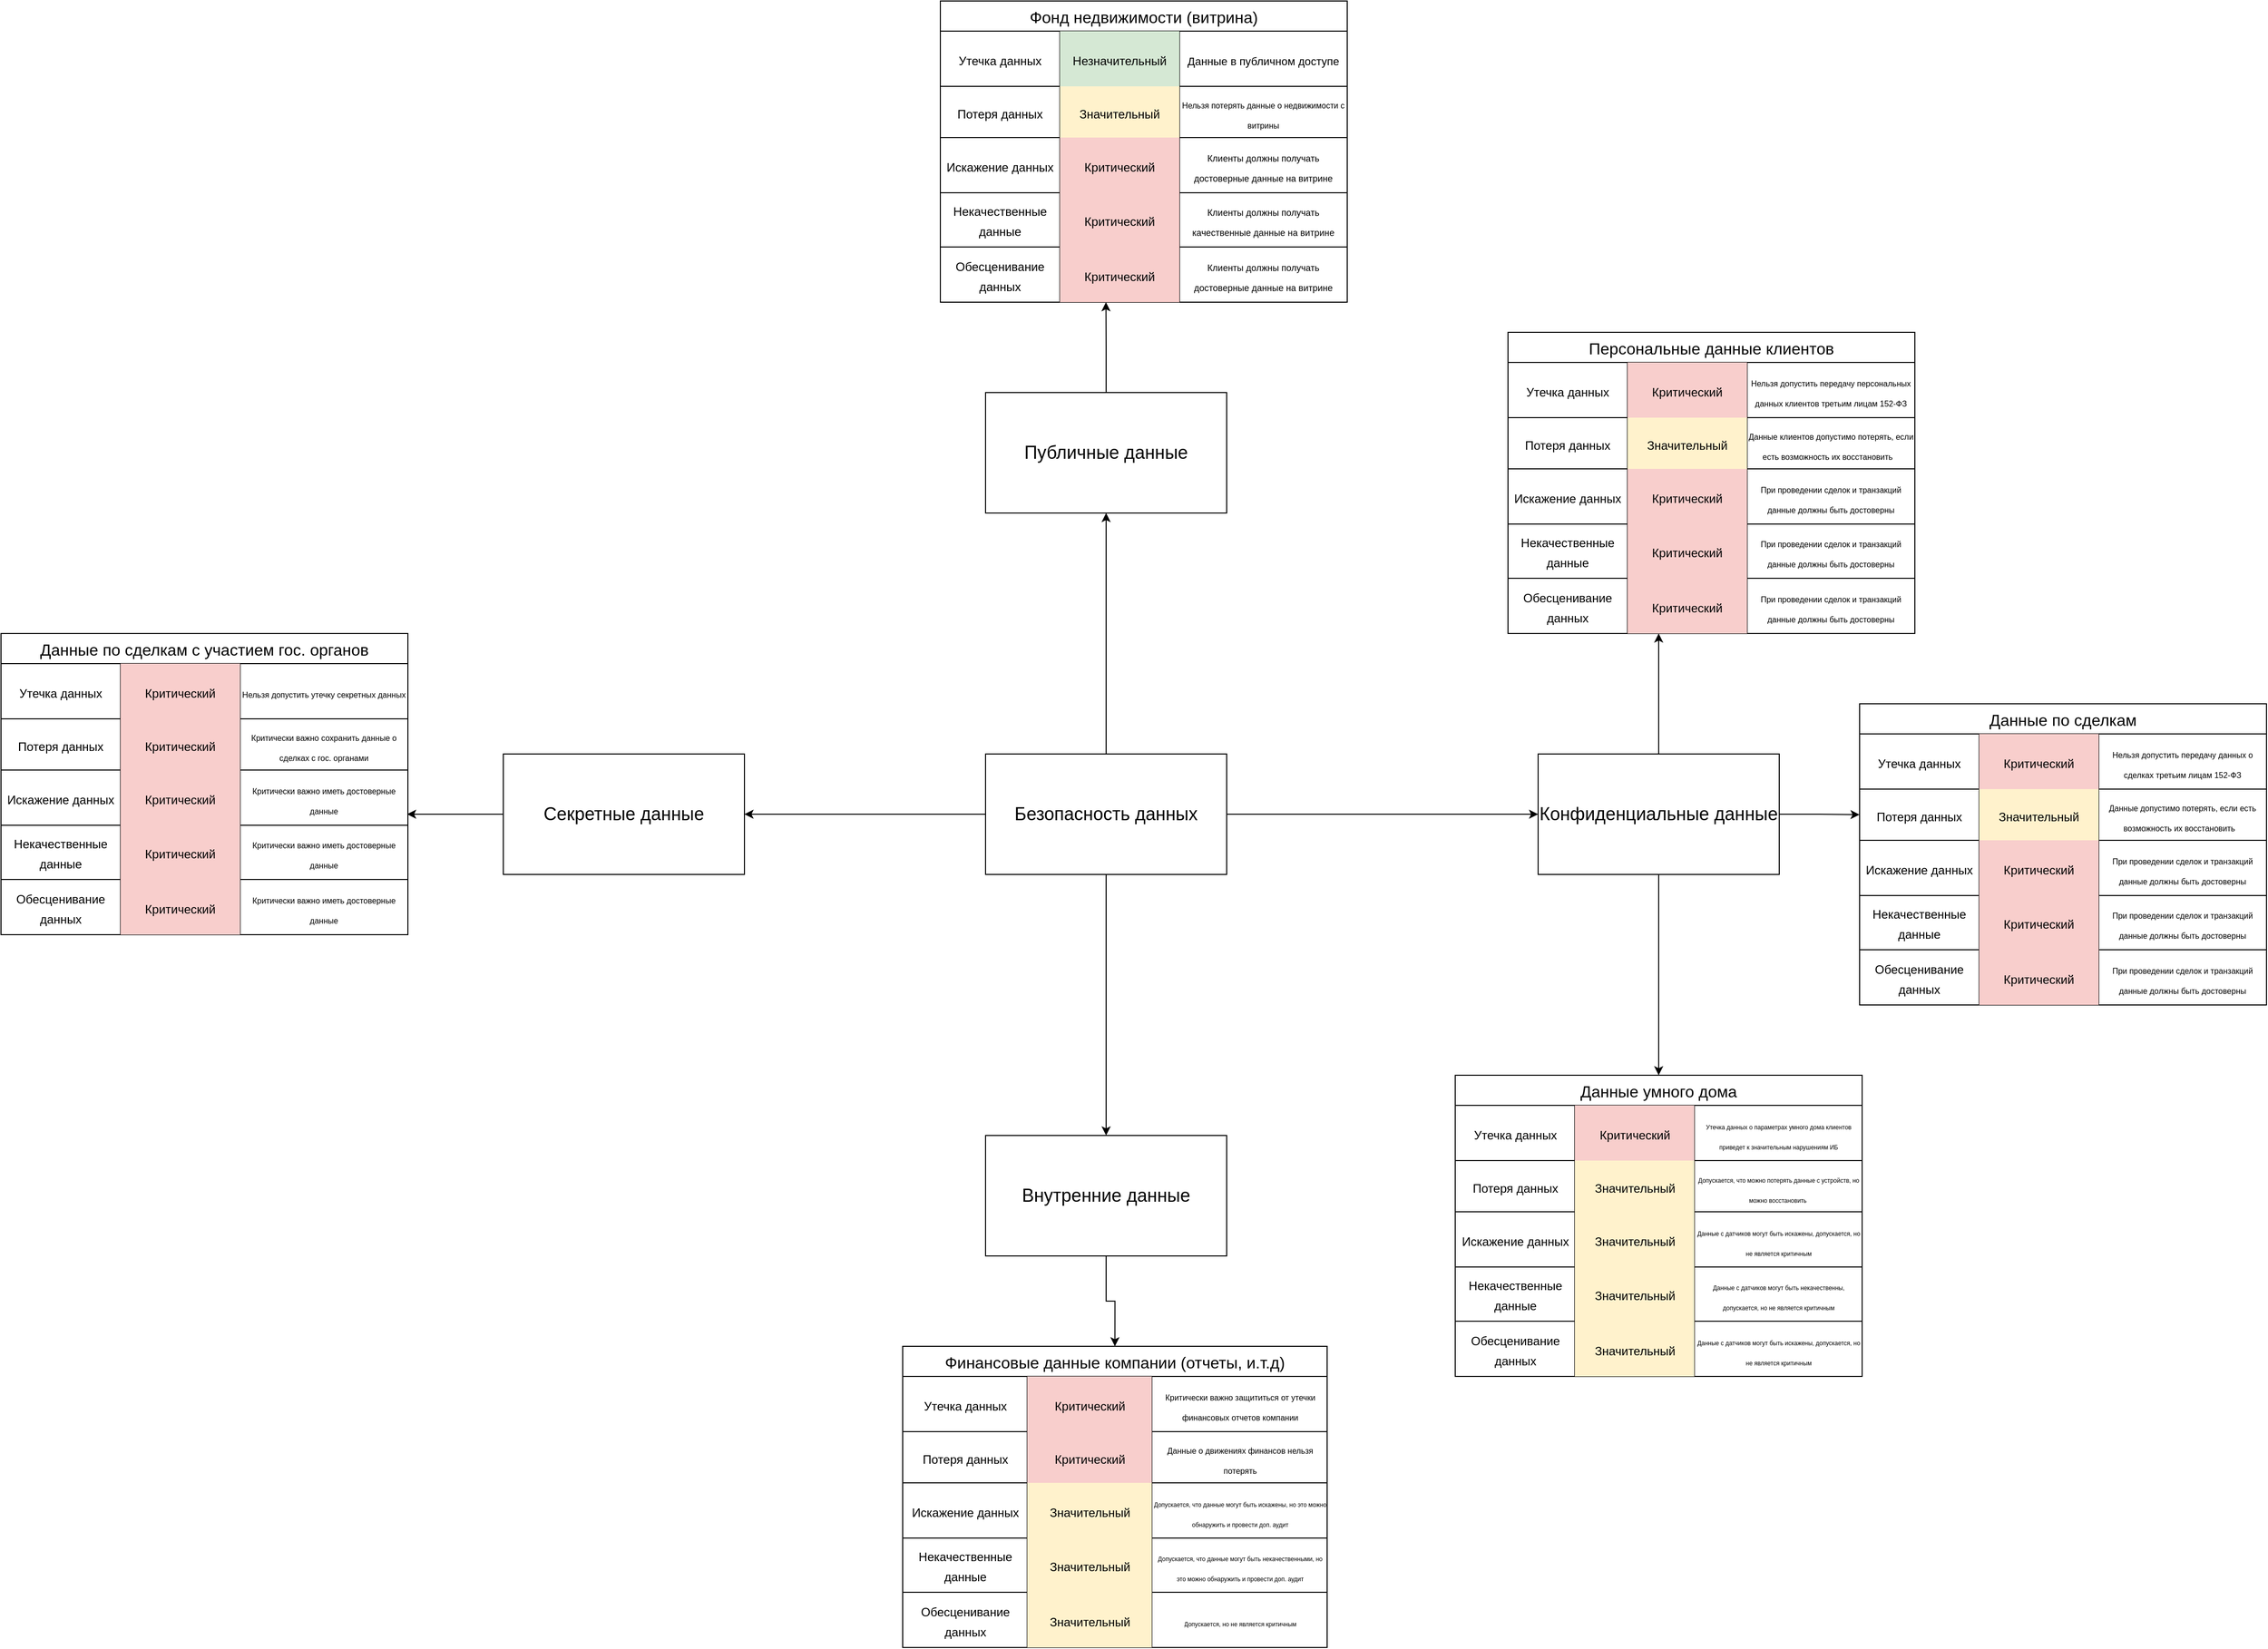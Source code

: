 <mxfile version="27.1.6">
  <diagram name="Страница — 1" id="-5jSchrYzSs2Ax-FUpMj">
    <mxGraphModel dx="5301" dy="3023" grid="1" gridSize="10" guides="1" tooltips="1" connect="1" arrows="1" fold="1" page="1" pageScale="1" pageWidth="1169" pageHeight="827" math="0" shadow="0">
      <root>
        <mxCell id="0" />
        <mxCell id="1" parent="0" />
        <mxCell id="GiMZDYjhRyIp7pm7bTPy-7" style="edgeStyle=orthogonalEdgeStyle;rounded=0;orthogonalLoop=1;jettySize=auto;html=1;entryX=0.5;entryY=1;entryDx=0;entryDy=0;" edge="1" parent="1" source="GiMZDYjhRyIp7pm7bTPy-1" target="GiMZDYjhRyIp7pm7bTPy-3">
          <mxGeometry relative="1" as="geometry" />
        </mxCell>
        <mxCell id="GiMZDYjhRyIp7pm7bTPy-8" style="edgeStyle=orthogonalEdgeStyle;rounded=0;orthogonalLoop=1;jettySize=auto;html=1;entryX=0;entryY=0.5;entryDx=0;entryDy=0;" edge="1" parent="1" source="GiMZDYjhRyIp7pm7bTPy-1" target="GiMZDYjhRyIp7pm7bTPy-5">
          <mxGeometry relative="1" as="geometry" />
        </mxCell>
        <mxCell id="GiMZDYjhRyIp7pm7bTPy-9" style="edgeStyle=orthogonalEdgeStyle;rounded=0;orthogonalLoop=1;jettySize=auto;html=1;" edge="1" parent="1" source="GiMZDYjhRyIp7pm7bTPy-1" target="GiMZDYjhRyIp7pm7bTPy-4">
          <mxGeometry relative="1" as="geometry" />
        </mxCell>
        <mxCell id="GiMZDYjhRyIp7pm7bTPy-10" style="edgeStyle=orthogonalEdgeStyle;rounded=0;orthogonalLoop=1;jettySize=auto;html=1;entryX=1;entryY=0.5;entryDx=0;entryDy=0;" edge="1" parent="1" source="GiMZDYjhRyIp7pm7bTPy-1" target="GiMZDYjhRyIp7pm7bTPy-6">
          <mxGeometry relative="1" as="geometry" />
        </mxCell>
        <mxCell id="GiMZDYjhRyIp7pm7bTPy-1" value="&lt;font style=&quot;font-size: 18px;&quot;&gt;Безопасность данных&lt;/font&gt;" style="rounded=0;whiteSpace=wrap;html=1;" vertex="1" parent="1">
          <mxGeometry x="410" y="320" width="240" height="120" as="geometry" />
        </mxCell>
        <mxCell id="GiMZDYjhRyIp7pm7bTPy-3" value="&lt;font style=&quot;font-size: 18px;&quot;&gt;Публичные данные&lt;/font&gt;" style="rounded=0;whiteSpace=wrap;html=1;" vertex="1" parent="1">
          <mxGeometry x="410" y="-40" width="240" height="120" as="geometry" />
        </mxCell>
        <mxCell id="GiMZDYjhRyIp7pm7bTPy-195" style="edgeStyle=orthogonalEdgeStyle;rounded=0;orthogonalLoop=1;jettySize=auto;html=1;entryX=0.5;entryY=0;entryDx=0;entryDy=0;" edge="1" parent="1" source="GiMZDYjhRyIp7pm7bTPy-4" target="GiMZDYjhRyIp7pm7bTPy-174">
          <mxGeometry relative="1" as="geometry" />
        </mxCell>
        <mxCell id="GiMZDYjhRyIp7pm7bTPy-4" value="&lt;font style=&quot;font-size: 18px;&quot;&gt;Внутренние данные&lt;/font&gt;" style="rounded=0;whiteSpace=wrap;html=1;" vertex="1" parent="1">
          <mxGeometry x="410" y="700" width="240" height="120" as="geometry" />
        </mxCell>
        <mxCell id="GiMZDYjhRyIp7pm7bTPy-128" style="edgeStyle=orthogonalEdgeStyle;rounded=0;orthogonalLoop=1;jettySize=auto;html=1;" edge="1" parent="1" source="GiMZDYjhRyIp7pm7bTPy-5">
          <mxGeometry relative="1" as="geometry">
            <mxPoint x="1080" y="200" as="targetPoint" />
          </mxGeometry>
        </mxCell>
        <mxCell id="GiMZDYjhRyIp7pm7bTPy-151" style="edgeStyle=orthogonalEdgeStyle;rounded=0;orthogonalLoop=1;jettySize=auto;html=1;entryX=0;entryY=0.5;entryDx=0;entryDy=0;" edge="1" parent="1" source="GiMZDYjhRyIp7pm7bTPy-5" target="GiMZDYjhRyIp7pm7bTPy-135">
          <mxGeometry relative="1" as="geometry" />
        </mxCell>
        <mxCell id="GiMZDYjhRyIp7pm7bTPy-173" style="edgeStyle=orthogonalEdgeStyle;rounded=0;orthogonalLoop=1;jettySize=auto;html=1;" edge="1" parent="1" source="GiMZDYjhRyIp7pm7bTPy-5" target="GiMZDYjhRyIp7pm7bTPy-152">
          <mxGeometry relative="1" as="geometry" />
        </mxCell>
        <mxCell id="GiMZDYjhRyIp7pm7bTPy-5" value="&lt;font style=&quot;font-size: 18px;&quot;&gt;Конфиденциальные данные&lt;/font&gt;" style="rounded=0;whiteSpace=wrap;html=1;" vertex="1" parent="1">
          <mxGeometry x="960" y="320" width="240" height="120" as="geometry" />
        </mxCell>
        <mxCell id="GiMZDYjhRyIp7pm7bTPy-6" value="&lt;font style=&quot;font-size: 18px;&quot;&gt;Секретные данные&lt;/font&gt;" style="rounded=0;whiteSpace=wrap;html=1;" vertex="1" parent="1">
          <mxGeometry x="-70" y="320" width="240" height="120" as="geometry" />
        </mxCell>
        <mxCell id="GiMZDYjhRyIp7pm7bTPy-81" value="Фонд недвижимости (витрина)" style="shape=table;startSize=30;container=1;collapsible=0;childLayout=tableLayout;strokeColor=default;fontSize=16;" vertex="1" parent="1">
          <mxGeometry x="365" y="-430" width="405" height="300" as="geometry" />
        </mxCell>
        <mxCell id="GiMZDYjhRyIp7pm7bTPy-82" value="" style="shape=tableRow;horizontal=0;startSize=0;swimlaneHead=0;swimlaneBody=0;strokeColor=inherit;top=0;left=0;bottom=0;right=0;collapsible=0;dropTarget=0;fillColor=none;points=[[0,0.5],[1,0.5]];portConstraint=eastwest;fontSize=16;" vertex="1" parent="GiMZDYjhRyIp7pm7bTPy-81">
          <mxGeometry y="30" width="405" height="55" as="geometry" />
        </mxCell>
        <mxCell id="GiMZDYjhRyIp7pm7bTPy-83" value="&lt;font style=&quot;font-size: 12px;&quot;&gt;Утечка данных&lt;/font&gt;" style="shape=partialRectangle;html=1;whiteSpace=wrap;connectable=0;strokeColor=inherit;overflow=hidden;fillColor=none;top=0;left=0;bottom=0;right=0;pointerEvents=1;fontSize=16;" vertex="1" parent="GiMZDYjhRyIp7pm7bTPy-82">
          <mxGeometry width="119" height="55" as="geometry">
            <mxRectangle width="119" height="55" as="alternateBounds" />
          </mxGeometry>
        </mxCell>
        <mxCell id="GiMZDYjhRyIp7pm7bTPy-84" value="&lt;font style=&quot;font-size: 12px;&quot;&gt;Незначительный&lt;/font&gt;" style="shape=partialRectangle;html=1;whiteSpace=wrap;connectable=0;strokeColor=#82b366;overflow=hidden;fillColor=#d5e8d4;top=0;left=0;bottom=0;right=0;pointerEvents=1;fontSize=16;" vertex="1" parent="GiMZDYjhRyIp7pm7bTPy-82">
          <mxGeometry x="119" width="119" height="55" as="geometry">
            <mxRectangle width="119" height="55" as="alternateBounds" />
          </mxGeometry>
        </mxCell>
        <mxCell id="GiMZDYjhRyIp7pm7bTPy-85" value="&lt;font style=&quot;font-size: 11px;&quot;&gt;Данные в публичном доступе&lt;/font&gt;" style="shape=partialRectangle;html=1;whiteSpace=wrap;connectable=0;strokeColor=inherit;overflow=hidden;fillColor=none;top=0;left=0;bottom=0;right=0;pointerEvents=1;fontSize=16;" vertex="1" parent="GiMZDYjhRyIp7pm7bTPy-82">
          <mxGeometry x="238" width="167" height="55" as="geometry">
            <mxRectangle width="167" height="55" as="alternateBounds" />
          </mxGeometry>
        </mxCell>
        <mxCell id="GiMZDYjhRyIp7pm7bTPy-86" value="" style="shape=tableRow;horizontal=0;startSize=0;swimlaneHead=0;swimlaneBody=0;strokeColor=inherit;top=0;left=0;bottom=0;right=0;collapsible=0;dropTarget=0;fillColor=none;points=[[0,0.5],[1,0.5]];portConstraint=eastwest;fontSize=16;" vertex="1" parent="GiMZDYjhRyIp7pm7bTPy-81">
          <mxGeometry y="85" width="405" height="51" as="geometry" />
        </mxCell>
        <mxCell id="GiMZDYjhRyIp7pm7bTPy-87" value="&lt;font style=&quot;font-size: 12px;&quot;&gt;Потеря данных&lt;/font&gt;" style="shape=partialRectangle;html=1;whiteSpace=wrap;connectable=0;strokeColor=inherit;overflow=hidden;fillColor=none;top=0;left=0;bottom=0;right=0;pointerEvents=1;fontSize=16;" vertex="1" parent="GiMZDYjhRyIp7pm7bTPy-86">
          <mxGeometry width="119" height="51" as="geometry">
            <mxRectangle width="119" height="51" as="alternateBounds" />
          </mxGeometry>
        </mxCell>
        <mxCell id="GiMZDYjhRyIp7pm7bTPy-88" value="&lt;font style=&quot;font-size: 12px;&quot;&gt;Значительный&lt;/font&gt;" style="shape=partialRectangle;html=1;whiteSpace=wrap;connectable=0;strokeColor=#d6b656;overflow=hidden;fillColor=#fff2cc;top=0;left=0;bottom=0;right=0;pointerEvents=1;fontSize=16;" vertex="1" parent="GiMZDYjhRyIp7pm7bTPy-86">
          <mxGeometry x="119" width="119" height="51" as="geometry">
            <mxRectangle width="119" height="51" as="alternateBounds" />
          </mxGeometry>
        </mxCell>
        <mxCell id="GiMZDYjhRyIp7pm7bTPy-89" value="&lt;span style=&quot;font-size: 8px;&quot;&gt;Нельзя потерять данные о недвижимости с витрины&lt;/span&gt;" style="shape=partialRectangle;html=1;whiteSpace=wrap;connectable=0;strokeColor=inherit;overflow=hidden;fillColor=none;top=0;left=0;bottom=0;right=0;pointerEvents=1;fontSize=16;align=center;" vertex="1" parent="GiMZDYjhRyIp7pm7bTPy-86">
          <mxGeometry x="238" width="167" height="51" as="geometry">
            <mxRectangle width="167" height="51" as="alternateBounds" />
          </mxGeometry>
        </mxCell>
        <mxCell id="GiMZDYjhRyIp7pm7bTPy-90" value="" style="shape=tableRow;horizontal=0;startSize=0;swimlaneHead=0;swimlaneBody=0;strokeColor=inherit;top=0;left=0;bottom=0;right=0;collapsible=0;dropTarget=0;fillColor=none;points=[[0,0.5],[1,0.5]];portConstraint=eastwest;fontSize=16;" vertex="1" parent="GiMZDYjhRyIp7pm7bTPy-81">
          <mxGeometry y="136" width="405" height="55" as="geometry" />
        </mxCell>
        <mxCell id="GiMZDYjhRyIp7pm7bTPy-91" value="&lt;font style=&quot;font-size: 12px;&quot;&gt;Искажение данных&lt;/font&gt;" style="shape=partialRectangle;html=1;whiteSpace=wrap;connectable=0;strokeColor=inherit;overflow=hidden;fillColor=none;top=0;left=0;bottom=0;right=0;pointerEvents=1;fontSize=16;" vertex="1" parent="GiMZDYjhRyIp7pm7bTPy-90">
          <mxGeometry width="119" height="55" as="geometry">
            <mxRectangle width="119" height="55" as="alternateBounds" />
          </mxGeometry>
        </mxCell>
        <mxCell id="GiMZDYjhRyIp7pm7bTPy-92" value="&lt;font style=&quot;font-size: 12px;&quot;&gt;Критический&lt;/font&gt;" style="shape=partialRectangle;html=1;whiteSpace=wrap;connectable=0;strokeColor=#b85450;overflow=hidden;fillColor=#f8cecc;top=0;left=0;bottom=0;right=0;pointerEvents=1;fontSize=16;" vertex="1" parent="GiMZDYjhRyIp7pm7bTPy-90">
          <mxGeometry x="119" width="119" height="55" as="geometry">
            <mxRectangle width="119" height="55" as="alternateBounds" />
          </mxGeometry>
        </mxCell>
        <mxCell id="GiMZDYjhRyIp7pm7bTPy-93" value="&lt;font style=&quot;font-size: 9px;&quot;&gt;Клиенты должны получать достоверные данные на витрине&lt;/font&gt;" style="shape=partialRectangle;html=1;whiteSpace=wrap;connectable=0;strokeColor=inherit;overflow=hidden;fillColor=none;top=0;left=0;bottom=0;right=0;pointerEvents=1;fontSize=16;" vertex="1" parent="GiMZDYjhRyIp7pm7bTPy-90">
          <mxGeometry x="238" width="167" height="55" as="geometry">
            <mxRectangle width="167" height="55" as="alternateBounds" />
          </mxGeometry>
        </mxCell>
        <mxCell id="GiMZDYjhRyIp7pm7bTPy-94" value="" style="shape=tableRow;horizontal=0;startSize=0;swimlaneHead=0;swimlaneBody=0;strokeColor=inherit;top=0;left=0;bottom=0;right=0;collapsible=0;dropTarget=0;fillColor=none;points=[[0,0.5],[1,0.5]];portConstraint=eastwest;fontSize=16;" vertex="1" parent="GiMZDYjhRyIp7pm7bTPy-81">
          <mxGeometry y="191" width="405" height="54" as="geometry" />
        </mxCell>
        <mxCell id="GiMZDYjhRyIp7pm7bTPy-95" value="&lt;font style=&quot;font-size: 12px;&quot;&gt;Некачественные данные&lt;/font&gt;" style="shape=partialRectangle;html=1;whiteSpace=wrap;connectable=0;strokeColor=inherit;overflow=hidden;fillColor=none;top=0;left=0;bottom=0;right=0;pointerEvents=1;fontSize=16;" vertex="1" parent="GiMZDYjhRyIp7pm7bTPy-94">
          <mxGeometry width="119" height="54" as="geometry">
            <mxRectangle width="119" height="54" as="alternateBounds" />
          </mxGeometry>
        </mxCell>
        <mxCell id="GiMZDYjhRyIp7pm7bTPy-96" value="&lt;font style=&quot;font-size: 12px;&quot;&gt;Критический&lt;/font&gt;" style="shape=partialRectangle;html=1;whiteSpace=wrap;connectable=0;strokeColor=#b85450;overflow=hidden;fillColor=#f8cecc;top=0;left=0;bottom=0;right=0;pointerEvents=1;fontSize=16;" vertex="1" parent="GiMZDYjhRyIp7pm7bTPy-94">
          <mxGeometry x="119" width="119" height="54" as="geometry">
            <mxRectangle width="119" height="54" as="alternateBounds" />
          </mxGeometry>
        </mxCell>
        <mxCell id="GiMZDYjhRyIp7pm7bTPy-97" value="&lt;span style=&quot;font-size: 9px;&quot;&gt;Клиенты должны получать качественные данные на витрине&lt;/span&gt;" style="shape=partialRectangle;html=1;whiteSpace=wrap;connectable=0;strokeColor=inherit;overflow=hidden;fillColor=none;top=0;left=0;bottom=0;right=0;pointerEvents=1;fontSize=16;" vertex="1" parent="GiMZDYjhRyIp7pm7bTPy-94">
          <mxGeometry x="238" width="167" height="54" as="geometry">
            <mxRectangle width="167" height="54" as="alternateBounds" />
          </mxGeometry>
        </mxCell>
        <mxCell id="GiMZDYjhRyIp7pm7bTPy-98" value="" style="shape=tableRow;horizontal=0;startSize=0;swimlaneHead=0;swimlaneBody=0;strokeColor=inherit;top=0;left=0;bottom=0;right=0;collapsible=0;dropTarget=0;fillColor=none;points=[[0,0.5],[1,0.5]];portConstraint=eastwest;fontSize=16;" vertex="1" parent="GiMZDYjhRyIp7pm7bTPy-81">
          <mxGeometry y="245" width="405" height="55" as="geometry" />
        </mxCell>
        <mxCell id="GiMZDYjhRyIp7pm7bTPy-99" value="&lt;font style=&quot;font-size: 12px;&quot;&gt;Обесценивание данных&lt;/font&gt;" style="shape=partialRectangle;html=1;whiteSpace=wrap;connectable=0;strokeColor=inherit;overflow=hidden;fillColor=none;top=0;left=0;bottom=0;right=0;pointerEvents=1;fontSize=16;" vertex="1" parent="GiMZDYjhRyIp7pm7bTPy-98">
          <mxGeometry width="119" height="55" as="geometry">
            <mxRectangle width="119" height="55" as="alternateBounds" />
          </mxGeometry>
        </mxCell>
        <mxCell id="GiMZDYjhRyIp7pm7bTPy-100" value="&lt;font style=&quot;font-size: 12px;&quot;&gt;Критический&lt;/font&gt;" style="shape=partialRectangle;html=1;whiteSpace=wrap;connectable=0;strokeColor=#b85450;overflow=hidden;fillColor=#f8cecc;top=0;left=0;bottom=0;right=0;pointerEvents=1;fontSize=16;" vertex="1" parent="GiMZDYjhRyIp7pm7bTPy-98">
          <mxGeometry x="119" width="119" height="55" as="geometry">
            <mxRectangle width="119" height="55" as="alternateBounds" />
          </mxGeometry>
        </mxCell>
        <mxCell id="GiMZDYjhRyIp7pm7bTPy-101" value="&lt;span style=&quot;font-size: 9px;&quot;&gt;Клиенты должны получать достоверные данные на витрине&lt;/span&gt;" style="shape=partialRectangle;html=1;whiteSpace=wrap;connectable=0;strokeColor=inherit;overflow=hidden;fillColor=none;top=0;left=0;bottom=0;right=0;pointerEvents=1;fontSize=16;" vertex="1" parent="GiMZDYjhRyIp7pm7bTPy-98">
          <mxGeometry x="238" width="167" height="55" as="geometry">
            <mxRectangle width="167" height="55" as="alternateBounds" />
          </mxGeometry>
        </mxCell>
        <mxCell id="GiMZDYjhRyIp7pm7bTPy-105" style="edgeStyle=orthogonalEdgeStyle;rounded=0;orthogonalLoop=1;jettySize=auto;html=1;entryX=0.407;entryY=1;entryDx=0;entryDy=0;entryPerimeter=0;" edge="1" parent="1" source="GiMZDYjhRyIp7pm7bTPy-3" target="GiMZDYjhRyIp7pm7bTPy-98">
          <mxGeometry relative="1" as="geometry" />
        </mxCell>
        <mxCell id="GiMZDYjhRyIp7pm7bTPy-107" value="Персональные данные клиентов" style="shape=table;startSize=30;container=1;collapsible=0;childLayout=tableLayout;strokeColor=default;fontSize=16;" vertex="1" parent="1">
          <mxGeometry x="930" y="-100" width="405" height="300" as="geometry" />
        </mxCell>
        <mxCell id="GiMZDYjhRyIp7pm7bTPy-108" value="" style="shape=tableRow;horizontal=0;startSize=0;swimlaneHead=0;swimlaneBody=0;strokeColor=inherit;top=0;left=0;bottom=0;right=0;collapsible=0;dropTarget=0;fillColor=none;points=[[0,0.5],[1,0.5]];portConstraint=eastwest;fontSize=16;" vertex="1" parent="GiMZDYjhRyIp7pm7bTPy-107">
          <mxGeometry y="30" width="405" height="55" as="geometry" />
        </mxCell>
        <mxCell id="GiMZDYjhRyIp7pm7bTPy-109" value="&lt;font style=&quot;font-size: 12px;&quot;&gt;Утечка данных&lt;/font&gt;" style="shape=partialRectangle;html=1;whiteSpace=wrap;connectable=0;strokeColor=inherit;overflow=hidden;fillColor=none;top=0;left=0;bottom=0;right=0;pointerEvents=1;fontSize=16;" vertex="1" parent="GiMZDYjhRyIp7pm7bTPy-108">
          <mxGeometry width="119" height="55" as="geometry">
            <mxRectangle width="119" height="55" as="alternateBounds" />
          </mxGeometry>
        </mxCell>
        <mxCell id="GiMZDYjhRyIp7pm7bTPy-110" value="&lt;font style=&quot;font-size: 12px;&quot;&gt;Критический&lt;/font&gt;" style="shape=partialRectangle;html=1;whiteSpace=wrap;connectable=0;strokeColor=#b85450;overflow=hidden;fillColor=#f8cecc;top=0;left=0;bottom=0;right=0;pointerEvents=1;fontSize=16;" vertex="1" parent="GiMZDYjhRyIp7pm7bTPy-108">
          <mxGeometry x="119" width="119" height="55" as="geometry">
            <mxRectangle width="119" height="55" as="alternateBounds" />
          </mxGeometry>
        </mxCell>
        <mxCell id="GiMZDYjhRyIp7pm7bTPy-111" value="&lt;font style=&quot;font-size: 8px;&quot;&gt;Нельзя допустить передачу персональных данных клиентов третьим лицам 152-ФЗ&lt;/font&gt;" style="shape=partialRectangle;html=1;whiteSpace=wrap;connectable=0;strokeColor=inherit;overflow=hidden;fillColor=none;top=0;left=0;bottom=0;right=0;pointerEvents=1;fontSize=16;" vertex="1" parent="GiMZDYjhRyIp7pm7bTPy-108">
          <mxGeometry x="238" width="167" height="55" as="geometry">
            <mxRectangle width="167" height="55" as="alternateBounds" />
          </mxGeometry>
        </mxCell>
        <mxCell id="GiMZDYjhRyIp7pm7bTPy-112" value="" style="shape=tableRow;horizontal=0;startSize=0;swimlaneHead=0;swimlaneBody=0;strokeColor=inherit;top=0;left=0;bottom=0;right=0;collapsible=0;dropTarget=0;fillColor=none;points=[[0,0.5],[1,0.5]];portConstraint=eastwest;fontSize=16;" vertex="1" parent="GiMZDYjhRyIp7pm7bTPy-107">
          <mxGeometry y="85" width="405" height="51" as="geometry" />
        </mxCell>
        <mxCell id="GiMZDYjhRyIp7pm7bTPy-113" value="&lt;font style=&quot;font-size: 12px;&quot;&gt;Потеря данных&lt;/font&gt;" style="shape=partialRectangle;html=1;whiteSpace=wrap;connectable=0;strokeColor=inherit;overflow=hidden;fillColor=none;top=0;left=0;bottom=0;right=0;pointerEvents=1;fontSize=16;" vertex="1" parent="GiMZDYjhRyIp7pm7bTPy-112">
          <mxGeometry width="119" height="51" as="geometry">
            <mxRectangle width="119" height="51" as="alternateBounds" />
          </mxGeometry>
        </mxCell>
        <mxCell id="GiMZDYjhRyIp7pm7bTPy-114" value="&lt;font style=&quot;font-size: 12px;&quot;&gt;Значительный&lt;/font&gt;" style="shape=partialRectangle;html=1;whiteSpace=wrap;connectable=0;strokeColor=#d6b656;overflow=hidden;fillColor=#fff2cc;top=0;left=0;bottom=0;right=0;pointerEvents=1;fontSize=16;" vertex="1" parent="GiMZDYjhRyIp7pm7bTPy-112">
          <mxGeometry x="119" width="119" height="51" as="geometry">
            <mxRectangle width="119" height="51" as="alternateBounds" />
          </mxGeometry>
        </mxCell>
        <mxCell id="GiMZDYjhRyIp7pm7bTPy-115" value="&lt;font style=&quot;font-size: 8px;&quot;&gt;Данные клиентов допустимо потерять, если есть возможность их восстановить&amp;nbsp; &amp;nbsp;&lt;/font&gt;" style="shape=partialRectangle;html=1;whiteSpace=wrap;connectable=0;strokeColor=inherit;overflow=hidden;fillColor=none;top=0;left=0;bottom=0;right=0;pointerEvents=1;fontSize=16;align=center;" vertex="1" parent="GiMZDYjhRyIp7pm7bTPy-112">
          <mxGeometry x="238" width="167" height="51" as="geometry">
            <mxRectangle width="167" height="51" as="alternateBounds" />
          </mxGeometry>
        </mxCell>
        <mxCell id="GiMZDYjhRyIp7pm7bTPy-116" value="" style="shape=tableRow;horizontal=0;startSize=0;swimlaneHead=0;swimlaneBody=0;strokeColor=inherit;top=0;left=0;bottom=0;right=0;collapsible=0;dropTarget=0;fillColor=none;points=[[0,0.5],[1,0.5]];portConstraint=eastwest;fontSize=16;" vertex="1" parent="GiMZDYjhRyIp7pm7bTPy-107">
          <mxGeometry y="136" width="405" height="55" as="geometry" />
        </mxCell>
        <mxCell id="GiMZDYjhRyIp7pm7bTPy-117" value="&lt;font style=&quot;font-size: 12px;&quot;&gt;Искажение данных&lt;/font&gt;" style="shape=partialRectangle;html=1;whiteSpace=wrap;connectable=0;strokeColor=inherit;overflow=hidden;fillColor=none;top=0;left=0;bottom=0;right=0;pointerEvents=1;fontSize=16;" vertex="1" parent="GiMZDYjhRyIp7pm7bTPy-116">
          <mxGeometry width="119" height="55" as="geometry">
            <mxRectangle width="119" height="55" as="alternateBounds" />
          </mxGeometry>
        </mxCell>
        <mxCell id="GiMZDYjhRyIp7pm7bTPy-118" value="&lt;font style=&quot;font-size: 12px;&quot;&gt;Критический&lt;/font&gt;" style="shape=partialRectangle;html=1;whiteSpace=wrap;connectable=0;strokeColor=#b85450;overflow=hidden;fillColor=#f8cecc;top=0;left=0;bottom=0;right=0;pointerEvents=1;fontSize=16;" vertex="1" parent="GiMZDYjhRyIp7pm7bTPy-116">
          <mxGeometry x="119" width="119" height="55" as="geometry">
            <mxRectangle width="119" height="55" as="alternateBounds" />
          </mxGeometry>
        </mxCell>
        <mxCell id="GiMZDYjhRyIp7pm7bTPy-119" value="&lt;font style=&quot;font-size: 8px;&quot;&gt;При проведении сделок и транзакций данные должны быть достоверны&lt;/font&gt;" style="shape=partialRectangle;html=1;whiteSpace=wrap;connectable=0;strokeColor=inherit;overflow=hidden;fillColor=none;top=0;left=0;bottom=0;right=0;pointerEvents=1;fontSize=16;" vertex="1" parent="GiMZDYjhRyIp7pm7bTPy-116">
          <mxGeometry x="238" width="167" height="55" as="geometry">
            <mxRectangle width="167" height="55" as="alternateBounds" />
          </mxGeometry>
        </mxCell>
        <mxCell id="GiMZDYjhRyIp7pm7bTPy-120" value="" style="shape=tableRow;horizontal=0;startSize=0;swimlaneHead=0;swimlaneBody=0;strokeColor=inherit;top=0;left=0;bottom=0;right=0;collapsible=0;dropTarget=0;fillColor=none;points=[[0,0.5],[1,0.5]];portConstraint=eastwest;fontSize=16;" vertex="1" parent="GiMZDYjhRyIp7pm7bTPy-107">
          <mxGeometry y="191" width="405" height="54" as="geometry" />
        </mxCell>
        <mxCell id="GiMZDYjhRyIp7pm7bTPy-121" value="&lt;font style=&quot;font-size: 12px;&quot;&gt;Некачественные данные&lt;/font&gt;" style="shape=partialRectangle;html=1;whiteSpace=wrap;connectable=0;strokeColor=inherit;overflow=hidden;fillColor=none;top=0;left=0;bottom=0;right=0;pointerEvents=1;fontSize=16;" vertex="1" parent="GiMZDYjhRyIp7pm7bTPy-120">
          <mxGeometry width="119" height="54" as="geometry">
            <mxRectangle width="119" height="54" as="alternateBounds" />
          </mxGeometry>
        </mxCell>
        <mxCell id="GiMZDYjhRyIp7pm7bTPy-122" value="&lt;font style=&quot;font-size: 12px;&quot;&gt;Критический&lt;/font&gt;" style="shape=partialRectangle;html=1;whiteSpace=wrap;connectable=0;strokeColor=#b85450;overflow=hidden;fillColor=#f8cecc;top=0;left=0;bottom=0;right=0;pointerEvents=1;fontSize=16;" vertex="1" parent="GiMZDYjhRyIp7pm7bTPy-120">
          <mxGeometry x="119" width="119" height="54" as="geometry">
            <mxRectangle width="119" height="54" as="alternateBounds" />
          </mxGeometry>
        </mxCell>
        <mxCell id="GiMZDYjhRyIp7pm7bTPy-123" value="&lt;span style=&quot;font-size: 8px;&quot;&gt;При проведении сделок и транзакций данные должны быть достоверны&lt;/span&gt;" style="shape=partialRectangle;html=1;whiteSpace=wrap;connectable=0;strokeColor=inherit;overflow=hidden;fillColor=none;top=0;left=0;bottom=0;right=0;pointerEvents=1;fontSize=16;" vertex="1" parent="GiMZDYjhRyIp7pm7bTPy-120">
          <mxGeometry x="238" width="167" height="54" as="geometry">
            <mxRectangle width="167" height="54" as="alternateBounds" />
          </mxGeometry>
        </mxCell>
        <mxCell id="GiMZDYjhRyIp7pm7bTPy-124" value="" style="shape=tableRow;horizontal=0;startSize=0;swimlaneHead=0;swimlaneBody=0;strokeColor=inherit;top=0;left=0;bottom=0;right=0;collapsible=0;dropTarget=0;fillColor=none;points=[[0,0.5],[1,0.5]];portConstraint=eastwest;fontSize=16;" vertex="1" parent="GiMZDYjhRyIp7pm7bTPy-107">
          <mxGeometry y="245" width="405" height="55" as="geometry" />
        </mxCell>
        <mxCell id="GiMZDYjhRyIp7pm7bTPy-125" value="&lt;font style=&quot;font-size: 12px;&quot;&gt;Обесценивание данных&lt;/font&gt;" style="shape=partialRectangle;html=1;whiteSpace=wrap;connectable=0;strokeColor=inherit;overflow=hidden;fillColor=none;top=0;left=0;bottom=0;right=0;pointerEvents=1;fontSize=16;" vertex="1" parent="GiMZDYjhRyIp7pm7bTPy-124">
          <mxGeometry width="119" height="55" as="geometry">
            <mxRectangle width="119" height="55" as="alternateBounds" />
          </mxGeometry>
        </mxCell>
        <mxCell id="GiMZDYjhRyIp7pm7bTPy-126" value="&lt;font style=&quot;font-size: 12px;&quot;&gt;Критический&lt;/font&gt;" style="shape=partialRectangle;html=1;whiteSpace=wrap;connectable=0;strokeColor=#b85450;overflow=hidden;fillColor=#f8cecc;top=0;left=0;bottom=0;right=0;pointerEvents=1;fontSize=16;" vertex="1" parent="GiMZDYjhRyIp7pm7bTPy-124">
          <mxGeometry x="119" width="119" height="55" as="geometry">
            <mxRectangle width="119" height="55" as="alternateBounds" />
          </mxGeometry>
        </mxCell>
        <mxCell id="GiMZDYjhRyIp7pm7bTPy-127" value="&lt;span style=&quot;font-size: 8px;&quot;&gt;При проведении сделок и транзакций данные должны быть достоверны&lt;/span&gt;" style="shape=partialRectangle;html=1;whiteSpace=wrap;connectable=0;strokeColor=inherit;overflow=hidden;fillColor=none;top=0;left=0;bottom=0;right=0;pointerEvents=1;fontSize=16;" vertex="1" parent="GiMZDYjhRyIp7pm7bTPy-124">
          <mxGeometry x="238" width="167" height="55" as="geometry">
            <mxRectangle width="167" height="55" as="alternateBounds" />
          </mxGeometry>
        </mxCell>
        <mxCell id="GiMZDYjhRyIp7pm7bTPy-130" value="Данные по сделкам" style="shape=table;startSize=30;container=1;collapsible=0;childLayout=tableLayout;strokeColor=default;fontSize=16;" vertex="1" parent="1">
          <mxGeometry x="1280" y="270" width="405" height="300" as="geometry" />
        </mxCell>
        <mxCell id="GiMZDYjhRyIp7pm7bTPy-131" value="" style="shape=tableRow;horizontal=0;startSize=0;swimlaneHead=0;swimlaneBody=0;strokeColor=inherit;top=0;left=0;bottom=0;right=0;collapsible=0;dropTarget=0;fillColor=none;points=[[0,0.5],[1,0.5]];portConstraint=eastwest;fontSize=16;" vertex="1" parent="GiMZDYjhRyIp7pm7bTPy-130">
          <mxGeometry y="30" width="405" height="55" as="geometry" />
        </mxCell>
        <mxCell id="GiMZDYjhRyIp7pm7bTPy-132" value="&lt;font style=&quot;font-size: 12px;&quot;&gt;Утечка данных&lt;/font&gt;" style="shape=partialRectangle;html=1;whiteSpace=wrap;connectable=0;strokeColor=inherit;overflow=hidden;fillColor=none;top=0;left=0;bottom=0;right=0;pointerEvents=1;fontSize=16;" vertex="1" parent="GiMZDYjhRyIp7pm7bTPy-131">
          <mxGeometry width="119" height="55" as="geometry">
            <mxRectangle width="119" height="55" as="alternateBounds" />
          </mxGeometry>
        </mxCell>
        <mxCell id="GiMZDYjhRyIp7pm7bTPy-133" value="&lt;font style=&quot;font-size: 12px;&quot;&gt;Критический&lt;/font&gt;" style="shape=partialRectangle;html=1;whiteSpace=wrap;connectable=0;strokeColor=#b85450;overflow=hidden;fillColor=#f8cecc;top=0;left=0;bottom=0;right=0;pointerEvents=1;fontSize=16;" vertex="1" parent="GiMZDYjhRyIp7pm7bTPy-131">
          <mxGeometry x="119" width="119" height="55" as="geometry">
            <mxRectangle width="119" height="55" as="alternateBounds" />
          </mxGeometry>
        </mxCell>
        <mxCell id="GiMZDYjhRyIp7pm7bTPy-134" value="&lt;font style=&quot;font-size: 8px;&quot;&gt;Нельзя допустить передачу данных о сделках третьим лицам 152-ФЗ&lt;/font&gt;" style="shape=partialRectangle;html=1;whiteSpace=wrap;connectable=0;strokeColor=inherit;overflow=hidden;fillColor=none;top=0;left=0;bottom=0;right=0;pointerEvents=1;fontSize=16;" vertex="1" parent="GiMZDYjhRyIp7pm7bTPy-131">
          <mxGeometry x="238" width="167" height="55" as="geometry">
            <mxRectangle width="167" height="55" as="alternateBounds" />
          </mxGeometry>
        </mxCell>
        <mxCell id="GiMZDYjhRyIp7pm7bTPy-135" value="" style="shape=tableRow;horizontal=0;startSize=0;swimlaneHead=0;swimlaneBody=0;strokeColor=inherit;top=0;left=0;bottom=0;right=0;collapsible=0;dropTarget=0;fillColor=none;points=[[0,0.5],[1,0.5]];portConstraint=eastwest;fontSize=16;" vertex="1" parent="GiMZDYjhRyIp7pm7bTPy-130">
          <mxGeometry y="85" width="405" height="51" as="geometry" />
        </mxCell>
        <mxCell id="GiMZDYjhRyIp7pm7bTPy-136" value="&lt;font style=&quot;font-size: 12px;&quot;&gt;Потеря данных&lt;/font&gt;" style="shape=partialRectangle;html=1;whiteSpace=wrap;connectable=0;strokeColor=inherit;overflow=hidden;fillColor=none;top=0;left=0;bottom=0;right=0;pointerEvents=1;fontSize=16;" vertex="1" parent="GiMZDYjhRyIp7pm7bTPy-135">
          <mxGeometry width="119" height="51" as="geometry">
            <mxRectangle width="119" height="51" as="alternateBounds" />
          </mxGeometry>
        </mxCell>
        <mxCell id="GiMZDYjhRyIp7pm7bTPy-137" value="&lt;font style=&quot;font-size: 12px;&quot;&gt;Значительный&lt;/font&gt;" style="shape=partialRectangle;html=1;whiteSpace=wrap;connectable=0;strokeColor=#d6b656;overflow=hidden;fillColor=#fff2cc;top=0;left=0;bottom=0;right=0;pointerEvents=1;fontSize=16;" vertex="1" parent="GiMZDYjhRyIp7pm7bTPy-135">
          <mxGeometry x="119" width="119" height="51" as="geometry">
            <mxRectangle width="119" height="51" as="alternateBounds" />
          </mxGeometry>
        </mxCell>
        <mxCell id="GiMZDYjhRyIp7pm7bTPy-138" value="&lt;font style=&quot;font-size: 8px;&quot;&gt;Данные допустимо потерять, если есть возможность их восстановить&amp;nbsp; &amp;nbsp;&lt;/font&gt;" style="shape=partialRectangle;html=1;whiteSpace=wrap;connectable=0;strokeColor=inherit;overflow=hidden;fillColor=none;top=0;left=0;bottom=0;right=0;pointerEvents=1;fontSize=16;align=center;" vertex="1" parent="GiMZDYjhRyIp7pm7bTPy-135">
          <mxGeometry x="238" width="167" height="51" as="geometry">
            <mxRectangle width="167" height="51" as="alternateBounds" />
          </mxGeometry>
        </mxCell>
        <mxCell id="GiMZDYjhRyIp7pm7bTPy-139" value="" style="shape=tableRow;horizontal=0;startSize=0;swimlaneHead=0;swimlaneBody=0;strokeColor=inherit;top=0;left=0;bottom=0;right=0;collapsible=0;dropTarget=0;fillColor=none;points=[[0,0.5],[1,0.5]];portConstraint=eastwest;fontSize=16;" vertex="1" parent="GiMZDYjhRyIp7pm7bTPy-130">
          <mxGeometry y="136" width="405" height="55" as="geometry" />
        </mxCell>
        <mxCell id="GiMZDYjhRyIp7pm7bTPy-140" value="&lt;font style=&quot;font-size: 12px;&quot;&gt;Искажение данных&lt;/font&gt;" style="shape=partialRectangle;html=1;whiteSpace=wrap;connectable=0;strokeColor=inherit;overflow=hidden;fillColor=none;top=0;left=0;bottom=0;right=0;pointerEvents=1;fontSize=16;" vertex="1" parent="GiMZDYjhRyIp7pm7bTPy-139">
          <mxGeometry width="119" height="55" as="geometry">
            <mxRectangle width="119" height="55" as="alternateBounds" />
          </mxGeometry>
        </mxCell>
        <mxCell id="GiMZDYjhRyIp7pm7bTPy-141" value="&lt;font style=&quot;font-size: 12px;&quot;&gt;Критический&lt;/font&gt;" style="shape=partialRectangle;html=1;whiteSpace=wrap;connectable=0;strokeColor=#b85450;overflow=hidden;fillColor=#f8cecc;top=0;left=0;bottom=0;right=0;pointerEvents=1;fontSize=16;" vertex="1" parent="GiMZDYjhRyIp7pm7bTPy-139">
          <mxGeometry x="119" width="119" height="55" as="geometry">
            <mxRectangle width="119" height="55" as="alternateBounds" />
          </mxGeometry>
        </mxCell>
        <mxCell id="GiMZDYjhRyIp7pm7bTPy-142" value="&lt;font style=&quot;font-size: 8px;&quot;&gt;При проведении сделок и транзакций данные должны быть достоверны&lt;/font&gt;" style="shape=partialRectangle;html=1;whiteSpace=wrap;connectable=0;strokeColor=inherit;overflow=hidden;fillColor=none;top=0;left=0;bottom=0;right=0;pointerEvents=1;fontSize=16;" vertex="1" parent="GiMZDYjhRyIp7pm7bTPy-139">
          <mxGeometry x="238" width="167" height="55" as="geometry">
            <mxRectangle width="167" height="55" as="alternateBounds" />
          </mxGeometry>
        </mxCell>
        <mxCell id="GiMZDYjhRyIp7pm7bTPy-143" value="" style="shape=tableRow;horizontal=0;startSize=0;swimlaneHead=0;swimlaneBody=0;strokeColor=inherit;top=0;left=0;bottom=0;right=0;collapsible=0;dropTarget=0;fillColor=none;points=[[0,0.5],[1,0.5]];portConstraint=eastwest;fontSize=16;" vertex="1" parent="GiMZDYjhRyIp7pm7bTPy-130">
          <mxGeometry y="191" width="405" height="54" as="geometry" />
        </mxCell>
        <mxCell id="GiMZDYjhRyIp7pm7bTPy-144" value="&lt;font style=&quot;font-size: 12px;&quot;&gt;Некачественные данные&lt;/font&gt;" style="shape=partialRectangle;html=1;whiteSpace=wrap;connectable=0;strokeColor=inherit;overflow=hidden;fillColor=none;top=0;left=0;bottom=0;right=0;pointerEvents=1;fontSize=16;" vertex="1" parent="GiMZDYjhRyIp7pm7bTPy-143">
          <mxGeometry width="119" height="54" as="geometry">
            <mxRectangle width="119" height="54" as="alternateBounds" />
          </mxGeometry>
        </mxCell>
        <mxCell id="GiMZDYjhRyIp7pm7bTPy-145" value="&lt;font style=&quot;font-size: 12px;&quot;&gt;Критический&lt;/font&gt;" style="shape=partialRectangle;html=1;whiteSpace=wrap;connectable=0;strokeColor=#b85450;overflow=hidden;fillColor=#f8cecc;top=0;left=0;bottom=0;right=0;pointerEvents=1;fontSize=16;" vertex="1" parent="GiMZDYjhRyIp7pm7bTPy-143">
          <mxGeometry x="119" width="119" height="54" as="geometry">
            <mxRectangle width="119" height="54" as="alternateBounds" />
          </mxGeometry>
        </mxCell>
        <mxCell id="GiMZDYjhRyIp7pm7bTPy-146" value="&lt;span style=&quot;font-size: 8px;&quot;&gt;При проведении сделок и транзакций данные должны быть достоверны&lt;/span&gt;" style="shape=partialRectangle;html=1;whiteSpace=wrap;connectable=0;strokeColor=inherit;overflow=hidden;fillColor=none;top=0;left=0;bottom=0;right=0;pointerEvents=1;fontSize=16;" vertex="1" parent="GiMZDYjhRyIp7pm7bTPy-143">
          <mxGeometry x="238" width="167" height="54" as="geometry">
            <mxRectangle width="167" height="54" as="alternateBounds" />
          </mxGeometry>
        </mxCell>
        <mxCell id="GiMZDYjhRyIp7pm7bTPy-147" value="" style="shape=tableRow;horizontal=0;startSize=0;swimlaneHead=0;swimlaneBody=0;strokeColor=inherit;top=0;left=0;bottom=0;right=0;collapsible=0;dropTarget=0;fillColor=none;points=[[0,0.5],[1,0.5]];portConstraint=eastwest;fontSize=16;" vertex="1" parent="GiMZDYjhRyIp7pm7bTPy-130">
          <mxGeometry y="245" width="405" height="55" as="geometry" />
        </mxCell>
        <mxCell id="GiMZDYjhRyIp7pm7bTPy-148" value="&lt;font style=&quot;font-size: 12px;&quot;&gt;Обесценивание данных&lt;/font&gt;" style="shape=partialRectangle;html=1;whiteSpace=wrap;connectable=0;strokeColor=inherit;overflow=hidden;fillColor=none;top=0;left=0;bottom=0;right=0;pointerEvents=1;fontSize=16;" vertex="1" parent="GiMZDYjhRyIp7pm7bTPy-147">
          <mxGeometry width="119" height="55" as="geometry">
            <mxRectangle width="119" height="55" as="alternateBounds" />
          </mxGeometry>
        </mxCell>
        <mxCell id="GiMZDYjhRyIp7pm7bTPy-149" value="&lt;font style=&quot;font-size: 12px;&quot;&gt;Критический&lt;/font&gt;" style="shape=partialRectangle;html=1;whiteSpace=wrap;connectable=0;strokeColor=#b85450;overflow=hidden;fillColor=#f8cecc;top=0;left=0;bottom=0;right=0;pointerEvents=1;fontSize=16;" vertex="1" parent="GiMZDYjhRyIp7pm7bTPy-147">
          <mxGeometry x="119" width="119" height="55" as="geometry">
            <mxRectangle width="119" height="55" as="alternateBounds" />
          </mxGeometry>
        </mxCell>
        <mxCell id="GiMZDYjhRyIp7pm7bTPy-150" value="&lt;span style=&quot;font-size: 8px;&quot;&gt;При проведении сделок и транзакций данные должны быть достоверны&lt;/span&gt;" style="shape=partialRectangle;html=1;whiteSpace=wrap;connectable=0;strokeColor=inherit;overflow=hidden;fillColor=none;top=0;left=0;bottom=0;right=0;pointerEvents=1;fontSize=16;" vertex="1" parent="GiMZDYjhRyIp7pm7bTPy-147">
          <mxGeometry x="238" width="167" height="55" as="geometry">
            <mxRectangle width="167" height="55" as="alternateBounds" />
          </mxGeometry>
        </mxCell>
        <mxCell id="GiMZDYjhRyIp7pm7bTPy-152" value="Данные умного дома" style="shape=table;startSize=30;container=1;collapsible=0;childLayout=tableLayout;strokeColor=default;fontSize=16;" vertex="1" parent="1">
          <mxGeometry x="877.5" y="640" width="405" height="300" as="geometry" />
        </mxCell>
        <mxCell id="GiMZDYjhRyIp7pm7bTPy-153" value="" style="shape=tableRow;horizontal=0;startSize=0;swimlaneHead=0;swimlaneBody=0;strokeColor=inherit;top=0;left=0;bottom=0;right=0;collapsible=0;dropTarget=0;fillColor=none;points=[[0,0.5],[1,0.5]];portConstraint=eastwest;fontSize=16;" vertex="1" parent="GiMZDYjhRyIp7pm7bTPy-152">
          <mxGeometry y="30" width="405" height="55" as="geometry" />
        </mxCell>
        <mxCell id="GiMZDYjhRyIp7pm7bTPy-154" value="&lt;font style=&quot;font-size: 12px;&quot;&gt;Утечка данных&lt;/font&gt;" style="shape=partialRectangle;html=1;whiteSpace=wrap;connectable=0;strokeColor=inherit;overflow=hidden;fillColor=none;top=0;left=0;bottom=0;right=0;pointerEvents=1;fontSize=16;" vertex="1" parent="GiMZDYjhRyIp7pm7bTPy-153">
          <mxGeometry width="119" height="55" as="geometry">
            <mxRectangle width="119" height="55" as="alternateBounds" />
          </mxGeometry>
        </mxCell>
        <mxCell id="GiMZDYjhRyIp7pm7bTPy-155" value="&lt;font style=&quot;font-size: 12px;&quot;&gt;Критический&lt;/font&gt;" style="shape=partialRectangle;html=1;whiteSpace=wrap;connectable=0;strokeColor=#b85450;overflow=hidden;fillColor=#f8cecc;top=0;left=0;bottom=0;right=0;pointerEvents=1;fontSize=16;" vertex="1" parent="GiMZDYjhRyIp7pm7bTPy-153">
          <mxGeometry x="119" width="119" height="55" as="geometry">
            <mxRectangle width="119" height="55" as="alternateBounds" />
          </mxGeometry>
        </mxCell>
        <mxCell id="GiMZDYjhRyIp7pm7bTPy-156" value="&lt;font style=&quot;font-size: 6px;&quot;&gt;Утечка данных о параметрах умного дома клиентов приведет к значительным нарушениям ИБ&lt;/font&gt;" style="shape=partialRectangle;html=1;whiteSpace=wrap;connectable=0;strokeColor=inherit;overflow=hidden;fillColor=none;top=0;left=0;bottom=0;right=0;pointerEvents=1;fontSize=16;" vertex="1" parent="GiMZDYjhRyIp7pm7bTPy-153">
          <mxGeometry x="238" width="167" height="55" as="geometry">
            <mxRectangle width="167" height="55" as="alternateBounds" />
          </mxGeometry>
        </mxCell>
        <mxCell id="GiMZDYjhRyIp7pm7bTPy-157" value="" style="shape=tableRow;horizontal=0;startSize=0;swimlaneHead=0;swimlaneBody=0;strokeColor=inherit;top=0;left=0;bottom=0;right=0;collapsible=0;dropTarget=0;fillColor=none;points=[[0,0.5],[1,0.5]];portConstraint=eastwest;fontSize=16;" vertex="1" parent="GiMZDYjhRyIp7pm7bTPy-152">
          <mxGeometry y="85" width="405" height="51" as="geometry" />
        </mxCell>
        <mxCell id="GiMZDYjhRyIp7pm7bTPy-158" value="&lt;font style=&quot;font-size: 12px;&quot;&gt;Потеря данных&lt;/font&gt;" style="shape=partialRectangle;html=1;whiteSpace=wrap;connectable=0;strokeColor=inherit;overflow=hidden;fillColor=none;top=0;left=0;bottom=0;right=0;pointerEvents=1;fontSize=16;" vertex="1" parent="GiMZDYjhRyIp7pm7bTPy-157">
          <mxGeometry width="119" height="51" as="geometry">
            <mxRectangle width="119" height="51" as="alternateBounds" />
          </mxGeometry>
        </mxCell>
        <mxCell id="GiMZDYjhRyIp7pm7bTPy-159" value="&lt;font style=&quot;font-size: 12px;&quot;&gt;Значительный&lt;/font&gt;" style="shape=partialRectangle;html=1;whiteSpace=wrap;connectable=0;strokeColor=#d6b656;overflow=hidden;fillColor=#fff2cc;top=0;left=0;bottom=0;right=0;pointerEvents=1;fontSize=16;" vertex="1" parent="GiMZDYjhRyIp7pm7bTPy-157">
          <mxGeometry x="119" width="119" height="51" as="geometry">
            <mxRectangle width="119" height="51" as="alternateBounds" />
          </mxGeometry>
        </mxCell>
        <mxCell id="GiMZDYjhRyIp7pm7bTPy-160" value="&lt;font style=&quot;font-size: 6px;&quot;&gt;Допускается, что можно потерять данные с устройств, но можно восстановить&amp;nbsp;&lt;/font&gt;" style="shape=partialRectangle;html=1;whiteSpace=wrap;connectable=0;strokeColor=inherit;overflow=hidden;fillColor=none;top=0;left=0;bottom=0;right=0;pointerEvents=1;fontSize=16;align=center;" vertex="1" parent="GiMZDYjhRyIp7pm7bTPy-157">
          <mxGeometry x="238" width="167" height="51" as="geometry">
            <mxRectangle width="167" height="51" as="alternateBounds" />
          </mxGeometry>
        </mxCell>
        <mxCell id="GiMZDYjhRyIp7pm7bTPy-161" value="" style="shape=tableRow;horizontal=0;startSize=0;swimlaneHead=0;swimlaneBody=0;strokeColor=inherit;top=0;left=0;bottom=0;right=0;collapsible=0;dropTarget=0;fillColor=none;points=[[0,0.5],[1,0.5]];portConstraint=eastwest;fontSize=16;" vertex="1" parent="GiMZDYjhRyIp7pm7bTPy-152">
          <mxGeometry y="136" width="405" height="55" as="geometry" />
        </mxCell>
        <mxCell id="GiMZDYjhRyIp7pm7bTPy-162" value="&lt;font style=&quot;font-size: 12px;&quot;&gt;Искажение данных&lt;/font&gt;" style="shape=partialRectangle;html=1;whiteSpace=wrap;connectable=0;strokeColor=inherit;overflow=hidden;fillColor=none;top=0;left=0;bottom=0;right=0;pointerEvents=1;fontSize=16;" vertex="1" parent="GiMZDYjhRyIp7pm7bTPy-161">
          <mxGeometry width="119" height="55" as="geometry">
            <mxRectangle width="119" height="55" as="alternateBounds" />
          </mxGeometry>
        </mxCell>
        <mxCell id="GiMZDYjhRyIp7pm7bTPy-163" value="&lt;span style=&quot;font-size: 12px;&quot;&gt;Значительный&lt;/span&gt;" style="shape=partialRectangle;html=1;whiteSpace=wrap;connectable=0;strokeColor=#d6b656;overflow=hidden;fillColor=#fff2cc;top=0;left=0;bottom=0;right=0;pointerEvents=1;fontSize=16;" vertex="1" parent="GiMZDYjhRyIp7pm7bTPy-161">
          <mxGeometry x="119" width="119" height="55" as="geometry">
            <mxRectangle width="119" height="55" as="alternateBounds" />
          </mxGeometry>
        </mxCell>
        <mxCell id="GiMZDYjhRyIp7pm7bTPy-164" value="&lt;font style=&quot;font-size: 6px;&quot;&gt;Данные с датчиков могут быть искажены, допускается, но не является критичным&lt;/font&gt;" style="shape=partialRectangle;html=1;whiteSpace=wrap;connectable=0;strokeColor=inherit;overflow=hidden;fillColor=none;top=0;left=0;bottom=0;right=0;pointerEvents=1;fontSize=16;" vertex="1" parent="GiMZDYjhRyIp7pm7bTPy-161">
          <mxGeometry x="238" width="167" height="55" as="geometry">
            <mxRectangle width="167" height="55" as="alternateBounds" />
          </mxGeometry>
        </mxCell>
        <mxCell id="GiMZDYjhRyIp7pm7bTPy-165" value="" style="shape=tableRow;horizontal=0;startSize=0;swimlaneHead=0;swimlaneBody=0;strokeColor=inherit;top=0;left=0;bottom=0;right=0;collapsible=0;dropTarget=0;fillColor=none;points=[[0,0.5],[1,0.5]];portConstraint=eastwest;fontSize=16;" vertex="1" parent="GiMZDYjhRyIp7pm7bTPy-152">
          <mxGeometry y="191" width="405" height="54" as="geometry" />
        </mxCell>
        <mxCell id="GiMZDYjhRyIp7pm7bTPy-166" value="&lt;font style=&quot;font-size: 12px;&quot;&gt;Некачественные данные&lt;/font&gt;" style="shape=partialRectangle;html=1;whiteSpace=wrap;connectable=0;strokeColor=inherit;overflow=hidden;fillColor=none;top=0;left=0;bottom=0;right=0;pointerEvents=1;fontSize=16;" vertex="1" parent="GiMZDYjhRyIp7pm7bTPy-165">
          <mxGeometry width="119" height="54" as="geometry">
            <mxRectangle width="119" height="54" as="alternateBounds" />
          </mxGeometry>
        </mxCell>
        <mxCell id="GiMZDYjhRyIp7pm7bTPy-167" value="&lt;span style=&quot;font-size: 12px;&quot;&gt;Значительный&lt;/span&gt;" style="shape=partialRectangle;html=1;whiteSpace=wrap;connectable=0;strokeColor=#d6b656;overflow=hidden;fillColor=#fff2cc;top=0;left=0;bottom=0;right=0;pointerEvents=1;fontSize=16;" vertex="1" parent="GiMZDYjhRyIp7pm7bTPy-165">
          <mxGeometry x="119" width="119" height="54" as="geometry">
            <mxRectangle width="119" height="54" as="alternateBounds" />
          </mxGeometry>
        </mxCell>
        <mxCell id="GiMZDYjhRyIp7pm7bTPy-168" value="&lt;span style=&quot;font-size: 6px;&quot;&gt;Данные с датчиков могут быть некачественны, допускается, но не является критичным&lt;/span&gt;" style="shape=partialRectangle;html=1;whiteSpace=wrap;connectable=0;strokeColor=inherit;overflow=hidden;fillColor=none;top=0;left=0;bottom=0;right=0;pointerEvents=1;fontSize=16;" vertex="1" parent="GiMZDYjhRyIp7pm7bTPy-165">
          <mxGeometry x="238" width="167" height="54" as="geometry">
            <mxRectangle width="167" height="54" as="alternateBounds" />
          </mxGeometry>
        </mxCell>
        <mxCell id="GiMZDYjhRyIp7pm7bTPy-169" value="" style="shape=tableRow;horizontal=0;startSize=0;swimlaneHead=0;swimlaneBody=0;strokeColor=inherit;top=0;left=0;bottom=0;right=0;collapsible=0;dropTarget=0;fillColor=none;points=[[0,0.5],[1,0.5]];portConstraint=eastwest;fontSize=16;" vertex="1" parent="GiMZDYjhRyIp7pm7bTPy-152">
          <mxGeometry y="245" width="405" height="55" as="geometry" />
        </mxCell>
        <mxCell id="GiMZDYjhRyIp7pm7bTPy-170" value="&lt;font style=&quot;font-size: 12px;&quot;&gt;Обесценивание данных&lt;/font&gt;" style="shape=partialRectangle;html=1;whiteSpace=wrap;connectable=0;strokeColor=inherit;overflow=hidden;fillColor=none;top=0;left=0;bottom=0;right=0;pointerEvents=1;fontSize=16;" vertex="1" parent="GiMZDYjhRyIp7pm7bTPy-169">
          <mxGeometry width="119" height="55" as="geometry">
            <mxRectangle width="119" height="55" as="alternateBounds" />
          </mxGeometry>
        </mxCell>
        <mxCell id="GiMZDYjhRyIp7pm7bTPy-171" value="&lt;span style=&quot;font-size: 12px;&quot;&gt;Значительный&lt;/span&gt;" style="shape=partialRectangle;html=1;whiteSpace=wrap;connectable=0;strokeColor=#d6b656;overflow=hidden;fillColor=#fff2cc;top=0;left=0;bottom=0;right=0;pointerEvents=1;fontSize=16;" vertex="1" parent="GiMZDYjhRyIp7pm7bTPy-169">
          <mxGeometry x="119" width="119" height="55" as="geometry">
            <mxRectangle width="119" height="55" as="alternateBounds" />
          </mxGeometry>
        </mxCell>
        <mxCell id="GiMZDYjhRyIp7pm7bTPy-172" value="&lt;span style=&quot;font-size: 6px;&quot;&gt;Данные с датчиков могут быть искажены, допускается, но не является критичным&lt;/span&gt;" style="shape=partialRectangle;html=1;whiteSpace=wrap;connectable=0;strokeColor=inherit;overflow=hidden;fillColor=none;top=0;left=0;bottom=0;right=0;pointerEvents=1;fontSize=16;" vertex="1" parent="GiMZDYjhRyIp7pm7bTPy-169">
          <mxGeometry x="238" width="167" height="55" as="geometry">
            <mxRectangle width="167" height="55" as="alternateBounds" />
          </mxGeometry>
        </mxCell>
        <mxCell id="GiMZDYjhRyIp7pm7bTPy-174" value="Финансовые данные компании (отчеты, и.т.д)" style="shape=table;startSize=30;container=1;collapsible=0;childLayout=tableLayout;strokeColor=default;fontSize=16;" vertex="1" parent="1">
          <mxGeometry x="327.5" y="910" width="422.5" height="300" as="geometry" />
        </mxCell>
        <mxCell id="GiMZDYjhRyIp7pm7bTPy-175" value="" style="shape=tableRow;horizontal=0;startSize=0;swimlaneHead=0;swimlaneBody=0;strokeColor=inherit;top=0;left=0;bottom=0;right=0;collapsible=0;dropTarget=0;fillColor=none;points=[[0,0.5],[1,0.5]];portConstraint=eastwest;fontSize=16;" vertex="1" parent="GiMZDYjhRyIp7pm7bTPy-174">
          <mxGeometry y="30" width="422.5" height="55" as="geometry" />
        </mxCell>
        <mxCell id="GiMZDYjhRyIp7pm7bTPy-176" value="&lt;font style=&quot;font-size: 12px;&quot;&gt;Утечка данных&lt;/font&gt;" style="shape=partialRectangle;html=1;whiteSpace=wrap;connectable=0;strokeColor=inherit;overflow=hidden;fillColor=none;top=0;left=0;bottom=0;right=0;pointerEvents=1;fontSize=16;" vertex="1" parent="GiMZDYjhRyIp7pm7bTPy-175">
          <mxGeometry width="124" height="55" as="geometry">
            <mxRectangle width="124" height="55" as="alternateBounds" />
          </mxGeometry>
        </mxCell>
        <mxCell id="GiMZDYjhRyIp7pm7bTPy-177" value="&lt;font style=&quot;font-size: 12px;&quot;&gt;Критический&lt;/font&gt;" style="shape=partialRectangle;html=1;whiteSpace=wrap;connectable=0;strokeColor=#b85450;overflow=hidden;fillColor=#f8cecc;top=0;left=0;bottom=0;right=0;pointerEvents=1;fontSize=16;" vertex="1" parent="GiMZDYjhRyIp7pm7bTPy-175">
          <mxGeometry x="124" width="124" height="55" as="geometry">
            <mxRectangle width="124" height="55" as="alternateBounds" />
          </mxGeometry>
        </mxCell>
        <mxCell id="GiMZDYjhRyIp7pm7bTPy-178" value="&lt;font style=&quot;font-size: 8px;&quot;&gt;Критически важно защититься от утечки финансовых отчетов компании&lt;/font&gt;" style="shape=partialRectangle;html=1;whiteSpace=wrap;connectable=0;strokeColor=inherit;overflow=hidden;fillColor=none;top=0;left=0;bottom=0;right=0;pointerEvents=1;fontSize=16;" vertex="1" parent="GiMZDYjhRyIp7pm7bTPy-175">
          <mxGeometry x="248" width="175" height="55" as="geometry">
            <mxRectangle width="175" height="55" as="alternateBounds" />
          </mxGeometry>
        </mxCell>
        <mxCell id="GiMZDYjhRyIp7pm7bTPy-179" value="" style="shape=tableRow;horizontal=0;startSize=0;swimlaneHead=0;swimlaneBody=0;strokeColor=inherit;top=0;left=0;bottom=0;right=0;collapsible=0;dropTarget=0;fillColor=none;points=[[0,0.5],[1,0.5]];portConstraint=eastwest;fontSize=16;" vertex="1" parent="GiMZDYjhRyIp7pm7bTPy-174">
          <mxGeometry y="85" width="422.5" height="51" as="geometry" />
        </mxCell>
        <mxCell id="GiMZDYjhRyIp7pm7bTPy-180" value="&lt;font style=&quot;font-size: 12px;&quot;&gt;Потеря данных&lt;/font&gt;" style="shape=partialRectangle;html=1;whiteSpace=wrap;connectable=0;strokeColor=inherit;overflow=hidden;fillColor=none;top=0;left=0;bottom=0;right=0;pointerEvents=1;fontSize=16;" vertex="1" parent="GiMZDYjhRyIp7pm7bTPy-179">
          <mxGeometry width="124" height="51" as="geometry">
            <mxRectangle width="124" height="51" as="alternateBounds" />
          </mxGeometry>
        </mxCell>
        <mxCell id="GiMZDYjhRyIp7pm7bTPy-181" value="&lt;font style=&quot;font-size: 12px;&quot;&gt;Критический&lt;/font&gt;" style="shape=partialRectangle;html=1;whiteSpace=wrap;connectable=0;strokeColor=#b85450;overflow=hidden;fillColor=#f8cecc;top=0;left=0;bottom=0;right=0;pointerEvents=1;fontSize=16;" vertex="1" parent="GiMZDYjhRyIp7pm7bTPy-179">
          <mxGeometry x="124" width="124" height="51" as="geometry">
            <mxRectangle width="124" height="51" as="alternateBounds" />
          </mxGeometry>
        </mxCell>
        <mxCell id="GiMZDYjhRyIp7pm7bTPy-182" value="&lt;font style=&quot;font-size: 8px;&quot;&gt;Данные о движениях финансов нельзя потерять&lt;/font&gt;" style="shape=partialRectangle;html=1;whiteSpace=wrap;connectable=0;strokeColor=inherit;overflow=hidden;fillColor=none;top=0;left=0;bottom=0;right=0;pointerEvents=1;fontSize=16;align=center;" vertex="1" parent="GiMZDYjhRyIp7pm7bTPy-179">
          <mxGeometry x="248" width="175" height="51" as="geometry">
            <mxRectangle width="175" height="51" as="alternateBounds" />
          </mxGeometry>
        </mxCell>
        <mxCell id="GiMZDYjhRyIp7pm7bTPy-183" value="" style="shape=tableRow;horizontal=0;startSize=0;swimlaneHead=0;swimlaneBody=0;strokeColor=inherit;top=0;left=0;bottom=0;right=0;collapsible=0;dropTarget=0;fillColor=none;points=[[0,0.5],[1,0.5]];portConstraint=eastwest;fontSize=16;" vertex="1" parent="GiMZDYjhRyIp7pm7bTPy-174">
          <mxGeometry y="136" width="422.5" height="55" as="geometry" />
        </mxCell>
        <mxCell id="GiMZDYjhRyIp7pm7bTPy-184" value="&lt;font style=&quot;font-size: 12px;&quot;&gt;Искажение данных&lt;/font&gt;" style="shape=partialRectangle;html=1;whiteSpace=wrap;connectable=0;strokeColor=inherit;overflow=hidden;fillColor=none;top=0;left=0;bottom=0;right=0;pointerEvents=1;fontSize=16;" vertex="1" parent="GiMZDYjhRyIp7pm7bTPy-183">
          <mxGeometry width="124" height="55" as="geometry">
            <mxRectangle width="124" height="55" as="alternateBounds" />
          </mxGeometry>
        </mxCell>
        <mxCell id="GiMZDYjhRyIp7pm7bTPy-185" value="&lt;span style=&quot;font-size: 12px;&quot;&gt;Значительный&lt;/span&gt;" style="shape=partialRectangle;html=1;whiteSpace=wrap;connectable=0;strokeColor=#d6b656;overflow=hidden;fillColor=#fff2cc;top=0;left=0;bottom=0;right=0;pointerEvents=1;fontSize=16;" vertex="1" parent="GiMZDYjhRyIp7pm7bTPy-183">
          <mxGeometry x="124" width="124" height="55" as="geometry">
            <mxRectangle width="124" height="55" as="alternateBounds" />
          </mxGeometry>
        </mxCell>
        <mxCell id="GiMZDYjhRyIp7pm7bTPy-186" value="&lt;span style=&quot;font-size: 6px;&quot;&gt;Допускается, что данные могут быть искажены, но это можно обнаружить и провести доп. аудит&lt;/span&gt;" style="shape=partialRectangle;html=1;whiteSpace=wrap;connectable=0;strokeColor=inherit;overflow=hidden;fillColor=none;top=0;left=0;bottom=0;right=0;pointerEvents=1;fontSize=16;" vertex="1" parent="GiMZDYjhRyIp7pm7bTPy-183">
          <mxGeometry x="248" width="175" height="55" as="geometry">
            <mxRectangle width="175" height="55" as="alternateBounds" />
          </mxGeometry>
        </mxCell>
        <mxCell id="GiMZDYjhRyIp7pm7bTPy-187" value="" style="shape=tableRow;horizontal=0;startSize=0;swimlaneHead=0;swimlaneBody=0;strokeColor=inherit;top=0;left=0;bottom=0;right=0;collapsible=0;dropTarget=0;fillColor=none;points=[[0,0.5],[1,0.5]];portConstraint=eastwest;fontSize=16;" vertex="1" parent="GiMZDYjhRyIp7pm7bTPy-174">
          <mxGeometry y="191" width="422.5" height="54" as="geometry" />
        </mxCell>
        <mxCell id="GiMZDYjhRyIp7pm7bTPy-188" value="&lt;font style=&quot;font-size: 12px;&quot;&gt;Некачественные данные&lt;/font&gt;" style="shape=partialRectangle;html=1;whiteSpace=wrap;connectable=0;strokeColor=inherit;overflow=hidden;fillColor=none;top=0;left=0;bottom=0;right=0;pointerEvents=1;fontSize=16;" vertex="1" parent="GiMZDYjhRyIp7pm7bTPy-187">
          <mxGeometry width="124" height="54" as="geometry">
            <mxRectangle width="124" height="54" as="alternateBounds" />
          </mxGeometry>
        </mxCell>
        <mxCell id="GiMZDYjhRyIp7pm7bTPy-189" value="&lt;span style=&quot;font-size: 12px;&quot;&gt;Значительный&lt;/span&gt;" style="shape=partialRectangle;html=1;whiteSpace=wrap;connectable=0;strokeColor=#d6b656;overflow=hidden;fillColor=#fff2cc;top=0;left=0;bottom=0;right=0;pointerEvents=1;fontSize=16;" vertex="1" parent="GiMZDYjhRyIp7pm7bTPy-187">
          <mxGeometry x="124" width="124" height="54" as="geometry">
            <mxRectangle width="124" height="54" as="alternateBounds" />
          </mxGeometry>
        </mxCell>
        <mxCell id="GiMZDYjhRyIp7pm7bTPy-190" value="&lt;font style=&quot;font-size: 6px;&quot;&gt;Допускается, что данные могут быть некачественными,&amp;nbsp;но это можно обнаружить и провести доп. аудит&lt;/font&gt;" style="shape=partialRectangle;html=1;whiteSpace=wrap;connectable=0;strokeColor=inherit;overflow=hidden;fillColor=none;top=0;left=0;bottom=0;right=0;pointerEvents=1;fontSize=16;" vertex="1" parent="GiMZDYjhRyIp7pm7bTPy-187">
          <mxGeometry x="248" width="175" height="54" as="geometry">
            <mxRectangle width="175" height="54" as="alternateBounds" />
          </mxGeometry>
        </mxCell>
        <mxCell id="GiMZDYjhRyIp7pm7bTPy-191" value="" style="shape=tableRow;horizontal=0;startSize=0;swimlaneHead=0;swimlaneBody=0;strokeColor=inherit;top=0;left=0;bottom=0;right=0;collapsible=0;dropTarget=0;fillColor=none;points=[[0,0.5],[1,0.5]];portConstraint=eastwest;fontSize=16;" vertex="1" parent="GiMZDYjhRyIp7pm7bTPy-174">
          <mxGeometry y="245" width="422.5" height="55" as="geometry" />
        </mxCell>
        <mxCell id="GiMZDYjhRyIp7pm7bTPy-192" value="&lt;font style=&quot;font-size: 12px;&quot;&gt;Обесценивание данных&lt;/font&gt;" style="shape=partialRectangle;html=1;whiteSpace=wrap;connectable=0;strokeColor=inherit;overflow=hidden;fillColor=none;top=0;left=0;bottom=0;right=0;pointerEvents=1;fontSize=16;" vertex="1" parent="GiMZDYjhRyIp7pm7bTPy-191">
          <mxGeometry width="124" height="55" as="geometry">
            <mxRectangle width="124" height="55" as="alternateBounds" />
          </mxGeometry>
        </mxCell>
        <mxCell id="GiMZDYjhRyIp7pm7bTPy-193" value="&lt;span style=&quot;font-size: 12px;&quot;&gt;Значительный&lt;/span&gt;" style="shape=partialRectangle;html=1;whiteSpace=wrap;connectable=0;strokeColor=#d6b656;overflow=hidden;fillColor=#fff2cc;top=0;left=0;bottom=0;right=0;pointerEvents=1;fontSize=16;" vertex="1" parent="GiMZDYjhRyIp7pm7bTPy-191">
          <mxGeometry x="124" width="124" height="55" as="geometry">
            <mxRectangle width="124" height="55" as="alternateBounds" />
          </mxGeometry>
        </mxCell>
        <mxCell id="GiMZDYjhRyIp7pm7bTPy-194" value="&lt;span style=&quot;font-size: 6px;&quot;&gt;Допускается, но не является критичным&lt;/span&gt;" style="shape=partialRectangle;html=1;whiteSpace=wrap;connectable=0;strokeColor=inherit;overflow=hidden;fillColor=none;top=0;left=0;bottom=0;right=0;pointerEvents=1;fontSize=16;" vertex="1" parent="GiMZDYjhRyIp7pm7bTPy-191">
          <mxGeometry x="248" width="175" height="55" as="geometry">
            <mxRectangle width="175" height="55" as="alternateBounds" />
          </mxGeometry>
        </mxCell>
        <mxCell id="GiMZDYjhRyIp7pm7bTPy-196" value="Данные по сделкам с участием гос. органов" style="shape=table;startSize=30;container=1;collapsible=0;childLayout=tableLayout;strokeColor=default;fontSize=16;" vertex="1" parent="1">
          <mxGeometry x="-570" y="200" width="405" height="300" as="geometry" />
        </mxCell>
        <mxCell id="GiMZDYjhRyIp7pm7bTPy-197" value="" style="shape=tableRow;horizontal=0;startSize=0;swimlaneHead=0;swimlaneBody=0;strokeColor=inherit;top=0;left=0;bottom=0;right=0;collapsible=0;dropTarget=0;fillColor=none;points=[[0,0.5],[1,0.5]];portConstraint=eastwest;fontSize=16;" vertex="1" parent="GiMZDYjhRyIp7pm7bTPy-196">
          <mxGeometry y="30" width="405" height="55" as="geometry" />
        </mxCell>
        <mxCell id="GiMZDYjhRyIp7pm7bTPy-198" value="&lt;font style=&quot;font-size: 12px;&quot;&gt;Утечка данных&lt;/font&gt;" style="shape=partialRectangle;html=1;whiteSpace=wrap;connectable=0;strokeColor=inherit;overflow=hidden;fillColor=none;top=0;left=0;bottom=0;right=0;pointerEvents=1;fontSize=16;" vertex="1" parent="GiMZDYjhRyIp7pm7bTPy-197">
          <mxGeometry width="119" height="55" as="geometry">
            <mxRectangle width="119" height="55" as="alternateBounds" />
          </mxGeometry>
        </mxCell>
        <mxCell id="GiMZDYjhRyIp7pm7bTPy-199" value="&lt;font style=&quot;font-size: 12px;&quot;&gt;Критический&lt;/font&gt;" style="shape=partialRectangle;html=1;whiteSpace=wrap;connectable=0;strokeColor=#b85450;overflow=hidden;fillColor=#f8cecc;top=0;left=0;bottom=0;right=0;pointerEvents=1;fontSize=16;" vertex="1" parent="GiMZDYjhRyIp7pm7bTPy-197">
          <mxGeometry x="119" width="119" height="55" as="geometry">
            <mxRectangle width="119" height="55" as="alternateBounds" />
          </mxGeometry>
        </mxCell>
        <mxCell id="GiMZDYjhRyIp7pm7bTPy-200" value="&lt;font style=&quot;font-size: 8px;&quot;&gt;Нельзя допустить утечку секретных данных&lt;/font&gt;" style="shape=partialRectangle;html=1;whiteSpace=wrap;connectable=0;strokeColor=inherit;overflow=hidden;fillColor=none;top=0;left=0;bottom=0;right=0;pointerEvents=1;fontSize=16;" vertex="1" parent="GiMZDYjhRyIp7pm7bTPy-197">
          <mxGeometry x="238" width="167" height="55" as="geometry">
            <mxRectangle width="167" height="55" as="alternateBounds" />
          </mxGeometry>
        </mxCell>
        <mxCell id="GiMZDYjhRyIp7pm7bTPy-201" value="" style="shape=tableRow;horizontal=0;startSize=0;swimlaneHead=0;swimlaneBody=0;strokeColor=inherit;top=0;left=0;bottom=0;right=0;collapsible=0;dropTarget=0;fillColor=none;points=[[0,0.5],[1,0.5]];portConstraint=eastwest;fontSize=16;" vertex="1" parent="GiMZDYjhRyIp7pm7bTPy-196">
          <mxGeometry y="85" width="405" height="51" as="geometry" />
        </mxCell>
        <mxCell id="GiMZDYjhRyIp7pm7bTPy-202" value="&lt;font style=&quot;font-size: 12px;&quot;&gt;Потеря данных&lt;/font&gt;" style="shape=partialRectangle;html=1;whiteSpace=wrap;connectable=0;strokeColor=inherit;overflow=hidden;fillColor=none;top=0;left=0;bottom=0;right=0;pointerEvents=1;fontSize=16;" vertex="1" parent="GiMZDYjhRyIp7pm7bTPy-201">
          <mxGeometry width="119" height="51" as="geometry">
            <mxRectangle width="119" height="51" as="alternateBounds" />
          </mxGeometry>
        </mxCell>
        <mxCell id="GiMZDYjhRyIp7pm7bTPy-203" value="&lt;font style=&quot;font-size: 12px;&quot;&gt;Критический&lt;/font&gt;" style="shape=partialRectangle;html=1;whiteSpace=wrap;connectable=0;strokeColor=#b85450;overflow=hidden;fillColor=#f8cecc;top=0;left=0;bottom=0;right=0;pointerEvents=1;fontSize=16;" vertex="1" parent="GiMZDYjhRyIp7pm7bTPy-201">
          <mxGeometry x="119" width="119" height="51" as="geometry">
            <mxRectangle width="119" height="51" as="alternateBounds" />
          </mxGeometry>
        </mxCell>
        <mxCell id="GiMZDYjhRyIp7pm7bTPy-204" value="&lt;font style=&quot;font-size: 8px;&quot;&gt;Критически важно сохранить данные о сделках с гос. органами&lt;/font&gt;" style="shape=partialRectangle;html=1;whiteSpace=wrap;connectable=0;strokeColor=inherit;overflow=hidden;fillColor=none;top=0;left=0;bottom=0;right=0;pointerEvents=1;fontSize=16;align=center;" vertex="1" parent="GiMZDYjhRyIp7pm7bTPy-201">
          <mxGeometry x="238" width="167" height="51" as="geometry">
            <mxRectangle width="167" height="51" as="alternateBounds" />
          </mxGeometry>
        </mxCell>
        <mxCell id="GiMZDYjhRyIp7pm7bTPy-205" value="" style="shape=tableRow;horizontal=0;startSize=0;swimlaneHead=0;swimlaneBody=0;strokeColor=inherit;top=0;left=0;bottom=0;right=0;collapsible=0;dropTarget=0;fillColor=none;points=[[0,0.5],[1,0.5]];portConstraint=eastwest;fontSize=16;" vertex="1" parent="GiMZDYjhRyIp7pm7bTPy-196">
          <mxGeometry y="136" width="405" height="55" as="geometry" />
        </mxCell>
        <mxCell id="GiMZDYjhRyIp7pm7bTPy-206" value="&lt;font style=&quot;font-size: 12px;&quot;&gt;Искажение данных&lt;/font&gt;" style="shape=partialRectangle;html=1;whiteSpace=wrap;connectable=0;strokeColor=inherit;overflow=hidden;fillColor=none;top=0;left=0;bottom=0;right=0;pointerEvents=1;fontSize=16;" vertex="1" parent="GiMZDYjhRyIp7pm7bTPy-205">
          <mxGeometry width="119" height="55" as="geometry">
            <mxRectangle width="119" height="55" as="alternateBounds" />
          </mxGeometry>
        </mxCell>
        <mxCell id="GiMZDYjhRyIp7pm7bTPy-207" value="&lt;font style=&quot;font-size: 12px;&quot;&gt;Критический&lt;/font&gt;" style="shape=partialRectangle;html=1;whiteSpace=wrap;connectable=0;strokeColor=#b85450;overflow=hidden;fillColor=#f8cecc;top=0;left=0;bottom=0;right=0;pointerEvents=1;fontSize=16;" vertex="1" parent="GiMZDYjhRyIp7pm7bTPy-205">
          <mxGeometry x="119" width="119" height="55" as="geometry">
            <mxRectangle width="119" height="55" as="alternateBounds" />
          </mxGeometry>
        </mxCell>
        <mxCell id="GiMZDYjhRyIp7pm7bTPy-208" value="&lt;font style=&quot;font-size: 8px;&quot;&gt;Критически важно иметь достоверные данные&lt;/font&gt;" style="shape=partialRectangle;html=1;whiteSpace=wrap;connectable=0;strokeColor=inherit;overflow=hidden;fillColor=none;top=0;left=0;bottom=0;right=0;pointerEvents=1;fontSize=16;" vertex="1" parent="GiMZDYjhRyIp7pm7bTPy-205">
          <mxGeometry x="238" width="167" height="55" as="geometry">
            <mxRectangle width="167" height="55" as="alternateBounds" />
          </mxGeometry>
        </mxCell>
        <mxCell id="GiMZDYjhRyIp7pm7bTPy-209" value="" style="shape=tableRow;horizontal=0;startSize=0;swimlaneHead=0;swimlaneBody=0;strokeColor=inherit;top=0;left=0;bottom=0;right=0;collapsible=0;dropTarget=0;fillColor=none;points=[[0,0.5],[1,0.5]];portConstraint=eastwest;fontSize=16;" vertex="1" parent="GiMZDYjhRyIp7pm7bTPy-196">
          <mxGeometry y="191" width="405" height="54" as="geometry" />
        </mxCell>
        <mxCell id="GiMZDYjhRyIp7pm7bTPy-210" value="&lt;font style=&quot;font-size: 12px;&quot;&gt;Некачественные данные&lt;/font&gt;" style="shape=partialRectangle;html=1;whiteSpace=wrap;connectable=0;strokeColor=inherit;overflow=hidden;fillColor=none;top=0;left=0;bottom=0;right=0;pointerEvents=1;fontSize=16;" vertex="1" parent="GiMZDYjhRyIp7pm7bTPy-209">
          <mxGeometry width="119" height="54" as="geometry">
            <mxRectangle width="119" height="54" as="alternateBounds" />
          </mxGeometry>
        </mxCell>
        <mxCell id="GiMZDYjhRyIp7pm7bTPy-211" value="&lt;font style=&quot;font-size: 12px;&quot;&gt;Критический&lt;/font&gt;" style="shape=partialRectangle;html=1;whiteSpace=wrap;connectable=0;strokeColor=#b85450;overflow=hidden;fillColor=#f8cecc;top=0;left=0;bottom=0;right=0;pointerEvents=1;fontSize=16;" vertex="1" parent="GiMZDYjhRyIp7pm7bTPy-209">
          <mxGeometry x="119" width="119" height="54" as="geometry">
            <mxRectangle width="119" height="54" as="alternateBounds" />
          </mxGeometry>
        </mxCell>
        <mxCell id="GiMZDYjhRyIp7pm7bTPy-212" value="&lt;span style=&quot;font-size: 8px;&quot;&gt;Критически важно иметь достоверные данные&lt;/span&gt;" style="shape=partialRectangle;html=1;whiteSpace=wrap;connectable=0;strokeColor=inherit;overflow=hidden;fillColor=none;top=0;left=0;bottom=0;right=0;pointerEvents=1;fontSize=16;" vertex="1" parent="GiMZDYjhRyIp7pm7bTPy-209">
          <mxGeometry x="238" width="167" height="54" as="geometry">
            <mxRectangle width="167" height="54" as="alternateBounds" />
          </mxGeometry>
        </mxCell>
        <mxCell id="GiMZDYjhRyIp7pm7bTPy-213" value="" style="shape=tableRow;horizontal=0;startSize=0;swimlaneHead=0;swimlaneBody=0;strokeColor=inherit;top=0;left=0;bottom=0;right=0;collapsible=0;dropTarget=0;fillColor=none;points=[[0,0.5],[1,0.5]];portConstraint=eastwest;fontSize=16;" vertex="1" parent="GiMZDYjhRyIp7pm7bTPy-196">
          <mxGeometry y="245" width="405" height="55" as="geometry" />
        </mxCell>
        <mxCell id="GiMZDYjhRyIp7pm7bTPy-214" value="&lt;font style=&quot;font-size: 12px;&quot;&gt;Обесценивание данных&lt;/font&gt;" style="shape=partialRectangle;html=1;whiteSpace=wrap;connectable=0;strokeColor=inherit;overflow=hidden;fillColor=none;top=0;left=0;bottom=0;right=0;pointerEvents=1;fontSize=16;" vertex="1" parent="GiMZDYjhRyIp7pm7bTPy-213">
          <mxGeometry width="119" height="55" as="geometry">
            <mxRectangle width="119" height="55" as="alternateBounds" />
          </mxGeometry>
        </mxCell>
        <mxCell id="GiMZDYjhRyIp7pm7bTPy-215" value="&lt;font style=&quot;font-size: 12px;&quot;&gt;Критический&lt;/font&gt;" style="shape=partialRectangle;html=1;whiteSpace=wrap;connectable=0;strokeColor=#b85450;overflow=hidden;fillColor=#f8cecc;top=0;left=0;bottom=0;right=0;pointerEvents=1;fontSize=16;" vertex="1" parent="GiMZDYjhRyIp7pm7bTPy-213">
          <mxGeometry x="119" width="119" height="55" as="geometry">
            <mxRectangle width="119" height="55" as="alternateBounds" />
          </mxGeometry>
        </mxCell>
        <mxCell id="GiMZDYjhRyIp7pm7bTPy-216" value="&lt;span style=&quot;font-size: 8px;&quot;&gt;Критически важно иметь достоверные данные&lt;/span&gt;" style="shape=partialRectangle;html=1;whiteSpace=wrap;connectable=0;strokeColor=inherit;overflow=hidden;fillColor=none;top=0;left=0;bottom=0;right=0;pointerEvents=1;fontSize=16;" vertex="1" parent="GiMZDYjhRyIp7pm7bTPy-213">
          <mxGeometry x="238" width="167" height="55" as="geometry">
            <mxRectangle width="167" height="55" as="alternateBounds" />
          </mxGeometry>
        </mxCell>
        <mxCell id="GiMZDYjhRyIp7pm7bTPy-217" style="edgeStyle=orthogonalEdgeStyle;rounded=0;orthogonalLoop=1;jettySize=auto;html=1;entryX=0.998;entryY=0.8;entryDx=0;entryDy=0;entryPerimeter=0;" edge="1" parent="1" source="GiMZDYjhRyIp7pm7bTPy-6" target="GiMZDYjhRyIp7pm7bTPy-205">
          <mxGeometry relative="1" as="geometry" />
        </mxCell>
      </root>
    </mxGraphModel>
  </diagram>
</mxfile>
